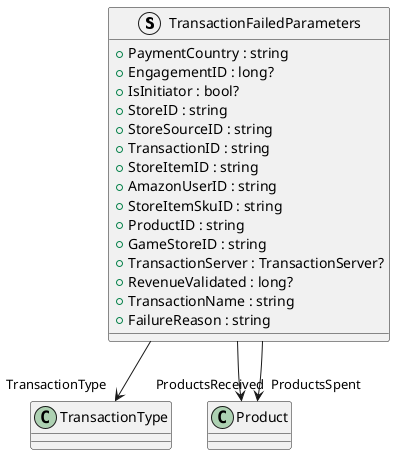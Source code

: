 @startuml
struct TransactionFailedParameters {
    + PaymentCountry : string
    + EngagementID : long?
    + IsInitiator : bool?
    + StoreID : string
    + StoreSourceID : string
    + TransactionID : string
    + StoreItemID : string
    + AmazonUserID : string
    + StoreItemSkuID : string
    + ProductID : string
    + GameStoreID : string
    + TransactionServer : TransactionServer?
    + RevenueValidated : long?
    + TransactionName : string
    + FailureReason : string
}
TransactionFailedParameters --> "TransactionType" TransactionType
TransactionFailedParameters --> "ProductsReceived" Product
TransactionFailedParameters --> "ProductsSpent" Product
@enduml
